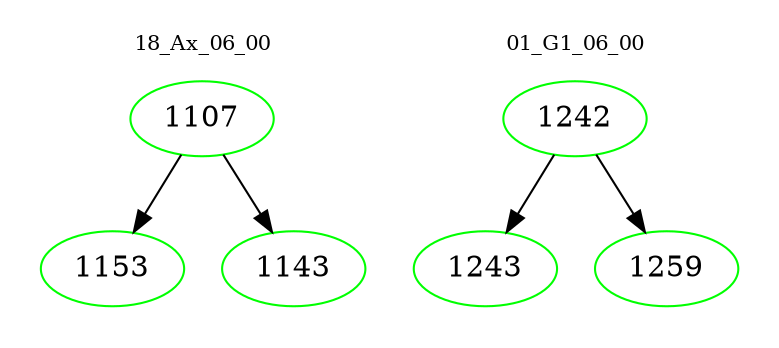 digraph{
subgraph cluster_0 {
color = white
label = "18_Ax_06_00";
fontsize=10;
T0_1107 [label="1107", color="green"]
T0_1107 -> T0_1153 [color="black"]
T0_1153 [label="1153", color="green"]
T0_1107 -> T0_1143 [color="black"]
T0_1143 [label="1143", color="green"]
}
subgraph cluster_1 {
color = white
label = "01_G1_06_00";
fontsize=10;
T1_1242 [label="1242", color="green"]
T1_1242 -> T1_1243 [color="black"]
T1_1243 [label="1243", color="green"]
T1_1242 -> T1_1259 [color="black"]
T1_1259 [label="1259", color="green"]
}
}
